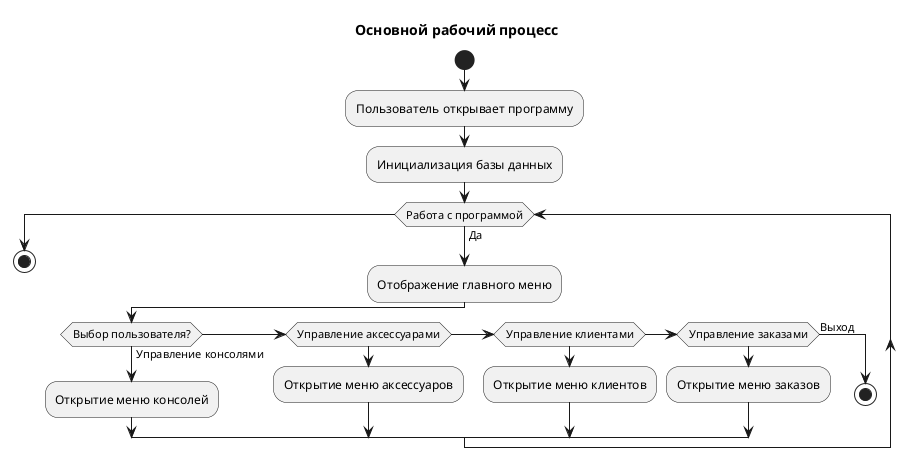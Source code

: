 @startuml
title Основной рабочий процесс

start

:Пользователь открывает программу;
:Инициализация базы данных;

while (Работа с программой) is (Да)
    :Отображение главного меню;
    if (Выбор пользователя?) then (Управление консолями)
        :Открытие меню консолей;
    elseif (Управление аксессуарами)
        :Открытие меню аксессуаров;
    elseif (Управление клиентами)
        :Открытие меню клиентов;
    elseif (Управление заказами)
        :Открытие меню заказов;
    else (Выход)
        stop
    endif
endwhile

stop
@enduml